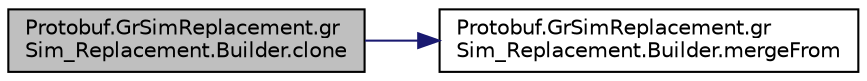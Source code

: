 digraph "Protobuf.GrSimReplacement.grSim_Replacement.Builder.clone"
{
 // INTERACTIVE_SVG=YES
  edge [fontname="Helvetica",fontsize="10",labelfontname="Helvetica",labelfontsize="10"];
  node [fontname="Helvetica",fontsize="10",shape=record];
  rankdir="LR";
  Node1 [label="Protobuf.GrSimReplacement.gr\lSim_Replacement.Builder.clone",height=0.2,width=0.4,color="black", fillcolor="grey75", style="filled", fontcolor="black"];
  Node1 -> Node2 [color="midnightblue",fontsize="10",style="solid",fontname="Helvetica"];
  Node2 [label="Protobuf.GrSimReplacement.gr\lSim_Replacement.Builder.mergeFrom",height=0.2,width=0.4,color="black", fillcolor="white", style="filled",URL="$de/d78/class_protobuf_1_1_gr_sim_replacement_1_1gr_sim___replacement_1_1_builder.html#ad6dd6f8747ae0a92f2bb4a3886720c20"];
}
